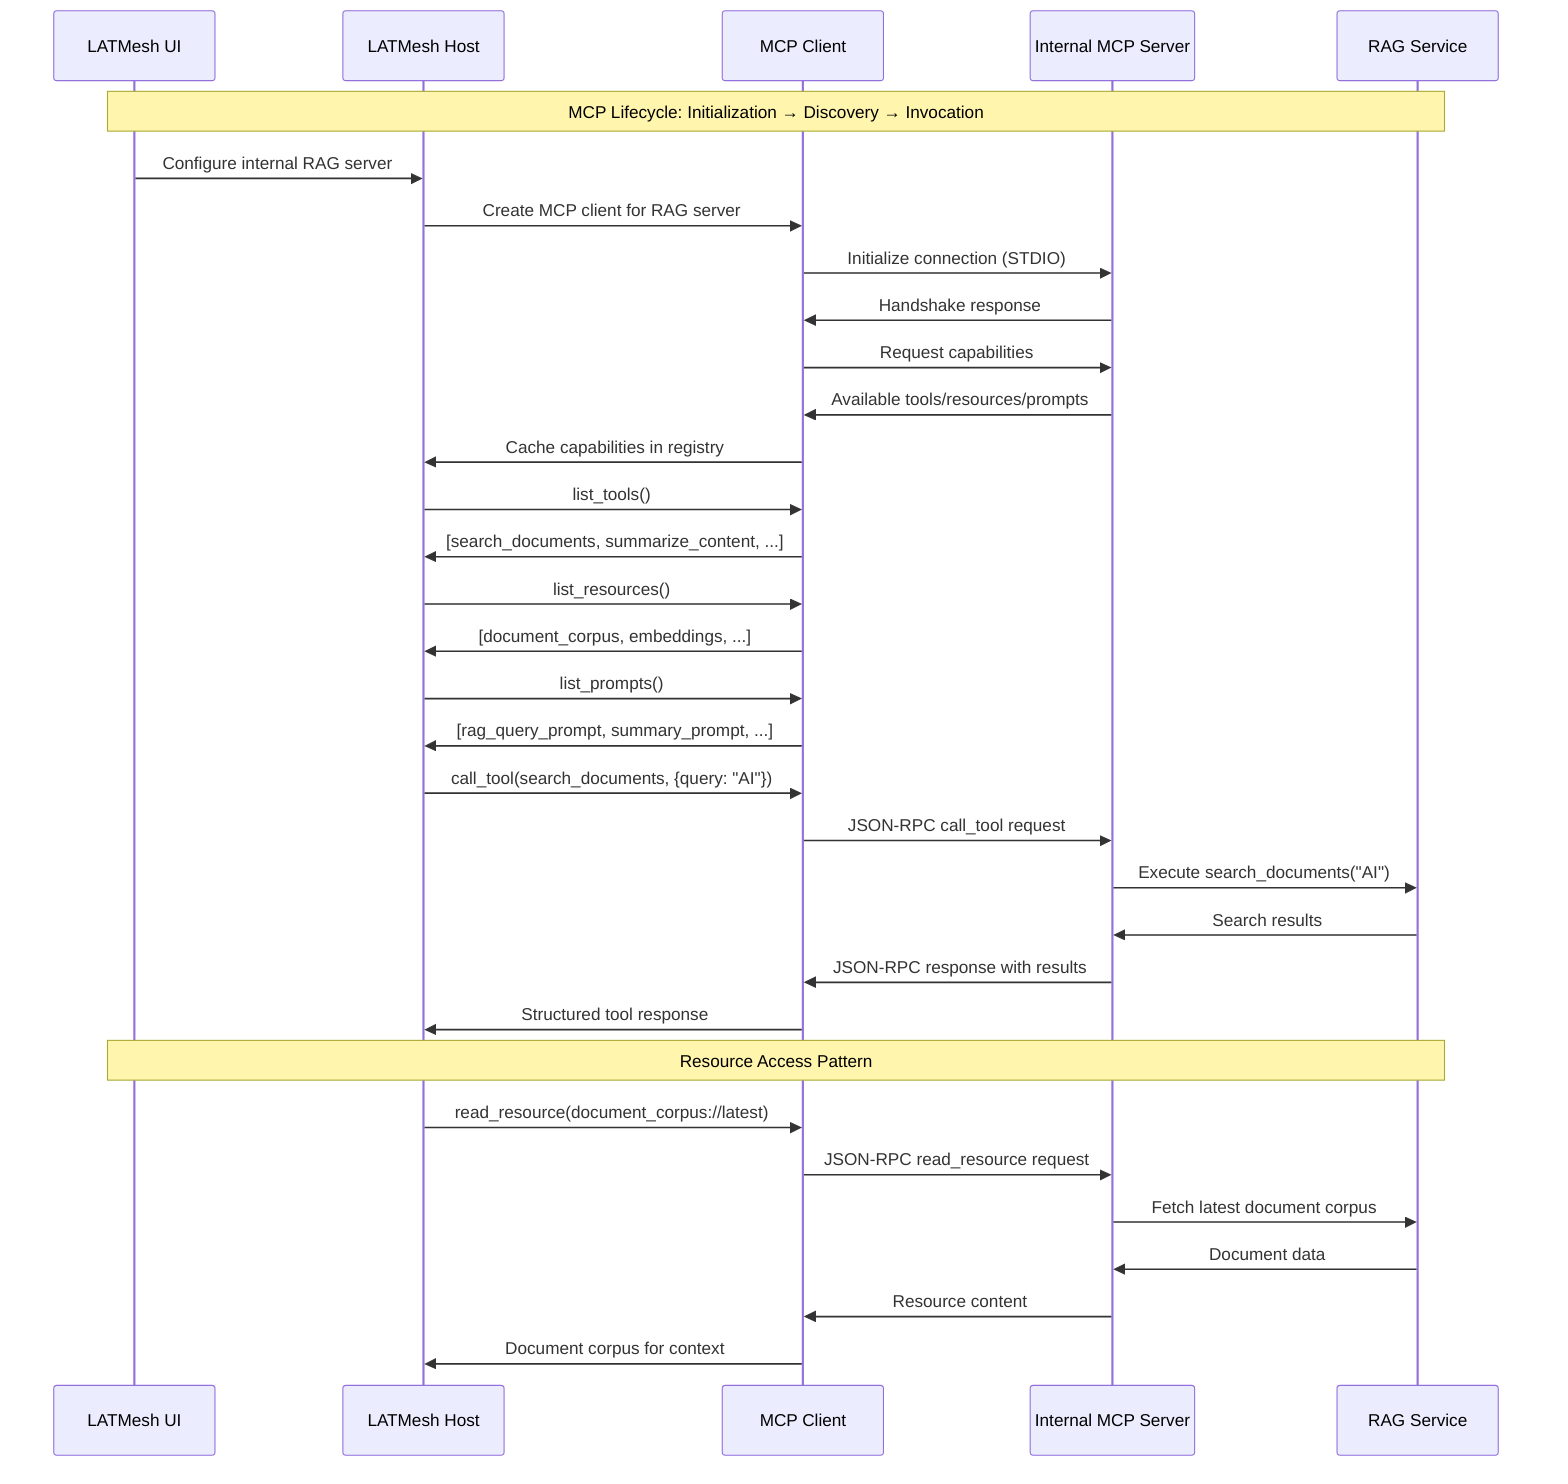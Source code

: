 sequenceDiagram
    participant UI as LATMesh UI
    participant Host as LATMesh Host
    participant Client as MCP Client
    participant Server as Internal MCP Server
    participant Service as RAG Service

    Note over UI, Service: MCP Lifecycle: Initialization → Discovery → Invocation

    %% Initialization Phase
    UI->>Host: Configure internal RAG server
    Host->>Client: Create MCP client for RAG server
    Client->>Server: Initialize connection (STDIO)
    Server->>Client: Handshake response
    Client->>Server: Request capabilities
    Server->>Client: Available tools/resources/prompts
    Client->>Host: Cache capabilities in registry

    %% Discovery Phase  
    Host->>Client: list_tools()
    Client->>Host: [search_documents, summarize_content, ...]
    Host->>Client: list_resources() 
    Client->>Host: [document_corpus, embeddings, ...]
    Host->>Client: list_prompts()
    Client->>Host: [rag_query_prompt, summary_prompt, ...]

    %% Invocation Phase
    Host->>Client: call_tool(search_documents, {query: "AI"})
    Client->>Server: JSON-RPC call_tool request
    Server->>Service: Execute search_documents("AI")
    Service->>Server: Search results
    Server->>Client: JSON-RPC response with results
    Client->>Host: Structured tool response

    Note over UI, Service: Resource Access Pattern
    Host->>Client: read_resource(document_corpus://latest)
    Client->>Server: JSON-RPC read_resource request  
    Server->>Service: Fetch latest document corpus
    Service->>Server: Document data
    Server->>Client: Resource content
    Client->>Host: Document corpus for context